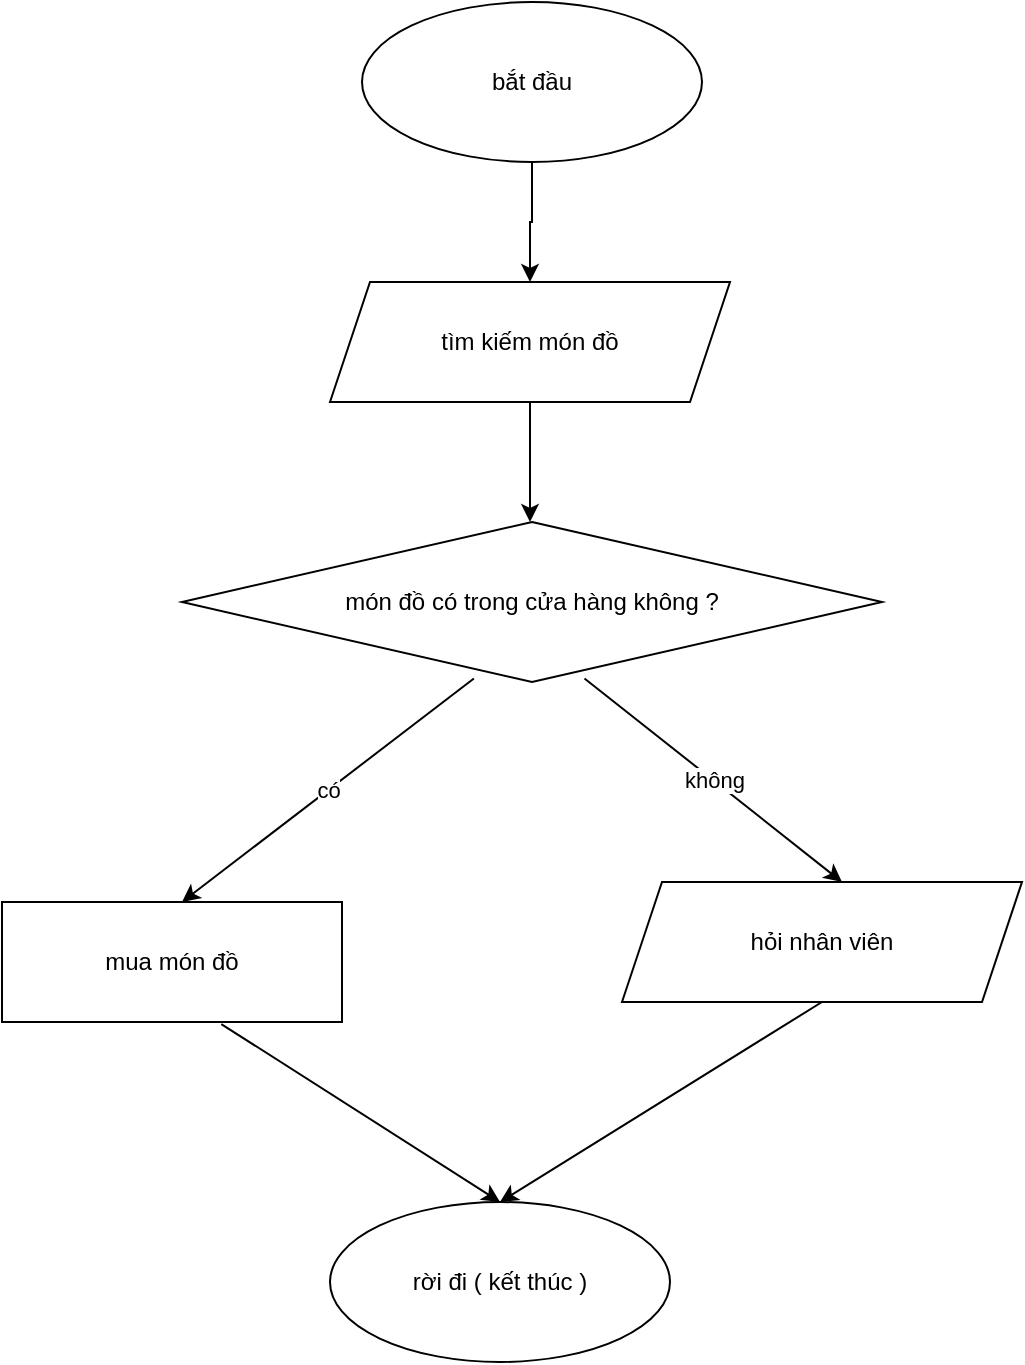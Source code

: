 <mxfile version="28.2.3">
  <diagram name="Trang-1" id="4_hYlEVjMIbzq2U6Y5qL">
    <mxGraphModel grid="1" page="1" gridSize="10" guides="1" tooltips="1" connect="1" arrows="1" fold="1" pageScale="1" pageWidth="827" pageHeight="1169" math="0" shadow="0">
      <root>
        <mxCell id="0" />
        <mxCell id="1" parent="0" />
        <mxCell id="Z4nO7uOFSON64xjaIgzX-2" style="edgeStyle=orthogonalEdgeStyle;rounded=0;orthogonalLoop=1;jettySize=auto;html=1;entryX=0.5;entryY=0;entryDx=0;entryDy=0;" edge="1" parent="1" source="Z4nO7uOFSON64xjaIgzX-1" target="Z4nO7uOFSON64xjaIgzX-3">
          <mxGeometry relative="1" as="geometry">
            <mxPoint x="415" y="200" as="targetPoint" />
          </mxGeometry>
        </mxCell>
        <mxCell id="Z4nO7uOFSON64xjaIgzX-1" value="bắt đầu" style="ellipse;whiteSpace=wrap;html=1;" vertex="1" parent="1">
          <mxGeometry x="330" y="70" width="170" height="80" as="geometry" />
        </mxCell>
        <mxCell id="Z4nO7uOFSON64xjaIgzX-5" style="edgeStyle=orthogonalEdgeStyle;rounded=0;orthogonalLoop=1;jettySize=auto;html=1;" edge="1" parent="1" source="Z4nO7uOFSON64xjaIgzX-3">
          <mxGeometry relative="1" as="geometry">
            <mxPoint x="414" y="330" as="targetPoint" />
          </mxGeometry>
        </mxCell>
        <mxCell id="Z4nO7uOFSON64xjaIgzX-3" value="tìm kiếm món đồ" style="shape=parallelogram;perimeter=parallelogramPerimeter;whiteSpace=wrap;html=1;fixedSize=1;" vertex="1" parent="1">
          <mxGeometry x="314" y="210" width="200" height="60" as="geometry" />
        </mxCell>
        <mxCell id="Z4nO7uOFSON64xjaIgzX-6" value="món đồ có trong cửa hàng không ?" style="rhombus;whiteSpace=wrap;html=1;" vertex="1" parent="1">
          <mxGeometry x="240" y="330" width="350" height="80" as="geometry" />
        </mxCell>
        <mxCell id="Z4nO7uOFSON64xjaIgzX-9" value="có" style="endArrow=classic;html=1;rounded=0;exitX=0.417;exitY=0.978;exitDx=0;exitDy=0;exitPerimeter=0;" edge="1" parent="1" source="Z4nO7uOFSON64xjaIgzX-6">
          <mxGeometry width="50" height="50" relative="1" as="geometry">
            <mxPoint x="350" y="400" as="sourcePoint" />
            <mxPoint x="240" y="520" as="targetPoint" />
          </mxGeometry>
        </mxCell>
        <mxCell id="Z4nO7uOFSON64xjaIgzX-10" value="không" style="endArrow=classic;html=1;rounded=0;exitX=0.575;exitY=0.978;exitDx=0;exitDy=0;exitPerimeter=0;" edge="1" parent="1" source="Z4nO7uOFSON64xjaIgzX-6">
          <mxGeometry width="50" height="50" relative="1" as="geometry">
            <mxPoint x="400" y="550" as="sourcePoint" />
            <mxPoint x="570" y="510" as="targetPoint" />
          </mxGeometry>
        </mxCell>
        <mxCell id="Z4nO7uOFSON64xjaIgzX-11" value="mua món đồ" style="rounded=0;whiteSpace=wrap;html=1;" vertex="1" parent="1">
          <mxGeometry x="150" y="520" width="170" height="60" as="geometry" />
        </mxCell>
        <mxCell id="Z4nO7uOFSON64xjaIgzX-12" value="hỏi nhân viên" style="shape=parallelogram;perimeter=parallelogramPerimeter;whiteSpace=wrap;html=1;fixedSize=1;" vertex="1" parent="1">
          <mxGeometry x="460" y="510" width="200" height="60" as="geometry" />
        </mxCell>
        <mxCell id="Z4nO7uOFSON64xjaIgzX-13" value="rời đi ( kết thúc )" style="ellipse;whiteSpace=wrap;html=1;" vertex="1" parent="1">
          <mxGeometry x="314" y="670" width="170" height="80" as="geometry" />
        </mxCell>
        <mxCell id="Z4nO7uOFSON64xjaIgzX-15" value="" style="endArrow=classic;html=1;rounded=0;entryX=0.5;entryY=0;entryDx=0;entryDy=0;exitX=0.645;exitY=1.017;exitDx=0;exitDy=0;exitPerimeter=0;" edge="1" parent="1" source="Z4nO7uOFSON64xjaIgzX-11" target="Z4nO7uOFSON64xjaIgzX-13">
          <mxGeometry width="50" height="50" relative="1" as="geometry">
            <mxPoint x="270" y="590" as="sourcePoint" />
            <mxPoint x="450" y="700" as="targetPoint" />
          </mxGeometry>
        </mxCell>
        <mxCell id="Z4nO7uOFSON64xjaIgzX-16" value="" style="endArrow=classic;html=1;rounded=0;exitX=0.5;exitY=1;exitDx=0;exitDy=0;entryX=0.5;entryY=0;entryDx=0;entryDy=0;" edge="1" parent="1" source="Z4nO7uOFSON64xjaIgzX-12" target="Z4nO7uOFSON64xjaIgzX-13">
          <mxGeometry width="50" height="50" relative="1" as="geometry">
            <mxPoint x="400" y="750" as="sourcePoint" />
            <mxPoint x="450" y="700" as="targetPoint" />
          </mxGeometry>
        </mxCell>
      </root>
    </mxGraphModel>
  </diagram>
</mxfile>
